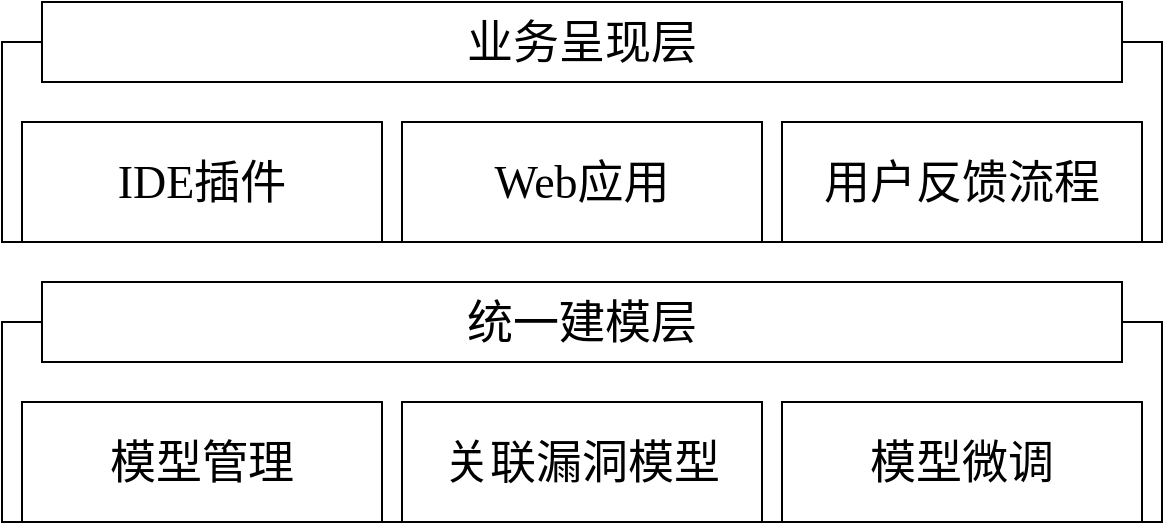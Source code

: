 <mxfile version="24.3.1" type="github">
  <diagram name="第 1 页" id="uOMZjFD4KoYbTf5LOK4h">
    <mxGraphModel dx="1254" dy="750" grid="1" gridSize="10" guides="1" tooltips="1" connect="1" arrows="1" fold="1" page="1" pageScale="1" pageWidth="827" pageHeight="1169" math="0" shadow="0">
      <root>
        <mxCell id="0" />
        <mxCell id="1" parent="0" />
        <mxCell id="ANk-F92Zr3obsCUlaDkP-1" value="" style="group" vertex="1" connectable="0" parent="1">
          <mxGeometry x="40" y="190" width="580" height="120" as="geometry" />
        </mxCell>
        <mxCell id="GfKaCuZxMOizb0Q-hArU-2" value="" style="rounded=0;whiteSpace=wrap;html=1;fontSize=23;fontFamily=宋体;" parent="ANk-F92Zr3obsCUlaDkP-1" vertex="1">
          <mxGeometry y="20" width="580" height="100" as="geometry" />
        </mxCell>
        <mxCell id="GfKaCuZxMOizb0Q-hArU-1" value="业务呈现层" style="rounded=0;whiteSpace=wrap;html=1;fontSize=23;fontFamily=宋体;" parent="ANk-F92Zr3obsCUlaDkP-1" vertex="1">
          <mxGeometry x="20" width="540" height="40" as="geometry" />
        </mxCell>
        <mxCell id="GfKaCuZxMOizb0Q-hArU-3" value="IDE&lt;font face=&quot;宋体&quot;&gt;插件&lt;/font&gt;" style="rounded=0;whiteSpace=wrap;html=1;fontSize=23;fontFamily=Times New Roman;" parent="ANk-F92Zr3obsCUlaDkP-1" vertex="1">
          <mxGeometry x="10" y="60" width="180" height="60" as="geometry" />
        </mxCell>
        <mxCell id="GfKaCuZxMOizb0Q-hArU-4" value="&lt;font face=&quot;Times New Roman&quot;&gt;Web&lt;/font&gt;应用" style="rounded=0;whiteSpace=wrap;html=1;fontSize=23;fontFamily=宋体;" parent="ANk-F92Zr3obsCUlaDkP-1" vertex="1">
          <mxGeometry x="200" y="60" width="180" height="60" as="geometry" />
        </mxCell>
        <mxCell id="GfKaCuZxMOizb0Q-hArU-5" value="用户反馈流程" style="rounded=0;whiteSpace=wrap;html=1;fontSize=23;fontFamily=宋体;" parent="ANk-F92Zr3obsCUlaDkP-1" vertex="1">
          <mxGeometry x="390" y="60" width="180" height="60" as="geometry" />
        </mxCell>
        <mxCell id="ANk-F92Zr3obsCUlaDkP-2" value="" style="group" vertex="1" connectable="0" parent="1">
          <mxGeometry x="40" y="330" width="580" height="120" as="geometry" />
        </mxCell>
        <mxCell id="ANk-F92Zr3obsCUlaDkP-3" value="" style="rounded=0;whiteSpace=wrap;html=1;fontSize=23;fontFamily=宋体;" vertex="1" parent="ANk-F92Zr3obsCUlaDkP-2">
          <mxGeometry y="20" width="580" height="100" as="geometry" />
        </mxCell>
        <mxCell id="ANk-F92Zr3obsCUlaDkP-4" value="统一建模层" style="rounded=0;whiteSpace=wrap;html=1;fontSize=23;fontFamily=宋体;" vertex="1" parent="ANk-F92Zr3obsCUlaDkP-2">
          <mxGeometry x="20" width="540" height="40" as="geometry" />
        </mxCell>
        <mxCell id="ANk-F92Zr3obsCUlaDkP-5" value="模型管理" style="rounded=0;whiteSpace=wrap;html=1;fontSize=23;fontFamily=宋体;" vertex="1" parent="ANk-F92Zr3obsCUlaDkP-2">
          <mxGeometry x="10" y="60" width="180" height="60" as="geometry" />
        </mxCell>
        <mxCell id="ANk-F92Zr3obsCUlaDkP-6" value="&lt;font&gt;关联漏洞模型&lt;/font&gt;" style="rounded=0;whiteSpace=wrap;html=1;fontSize=23;fontFamily=宋体;" vertex="1" parent="ANk-F92Zr3obsCUlaDkP-2">
          <mxGeometry x="200" y="60" width="180" height="60" as="geometry" />
        </mxCell>
        <mxCell id="ANk-F92Zr3obsCUlaDkP-7" value="模型微调" style="rounded=0;whiteSpace=wrap;html=1;fontSize=23;fontFamily=宋体;" vertex="1" parent="ANk-F92Zr3obsCUlaDkP-2">
          <mxGeometry x="390" y="60" width="180" height="60" as="geometry" />
        </mxCell>
      </root>
    </mxGraphModel>
  </diagram>
</mxfile>
